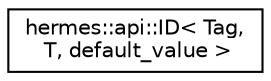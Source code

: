 digraph "Graphical Class Hierarchy"
{
 // LATEX_PDF_SIZE
  edge [fontname="Helvetica",fontsize="10",labelfontname="Helvetica",labelfontsize="10"];
  node [fontname="Helvetica",fontsize="10",shape=record];
  rankdir="LR";
  Node0 [label="hermes::api::ID\< Tag,\l T, default_value \>",height=0.2,width=0.4,color="black", fillcolor="white", style="filled",URL="$classhermes_1_1api_1_1_i_d.html",tooltip=" "];
}

